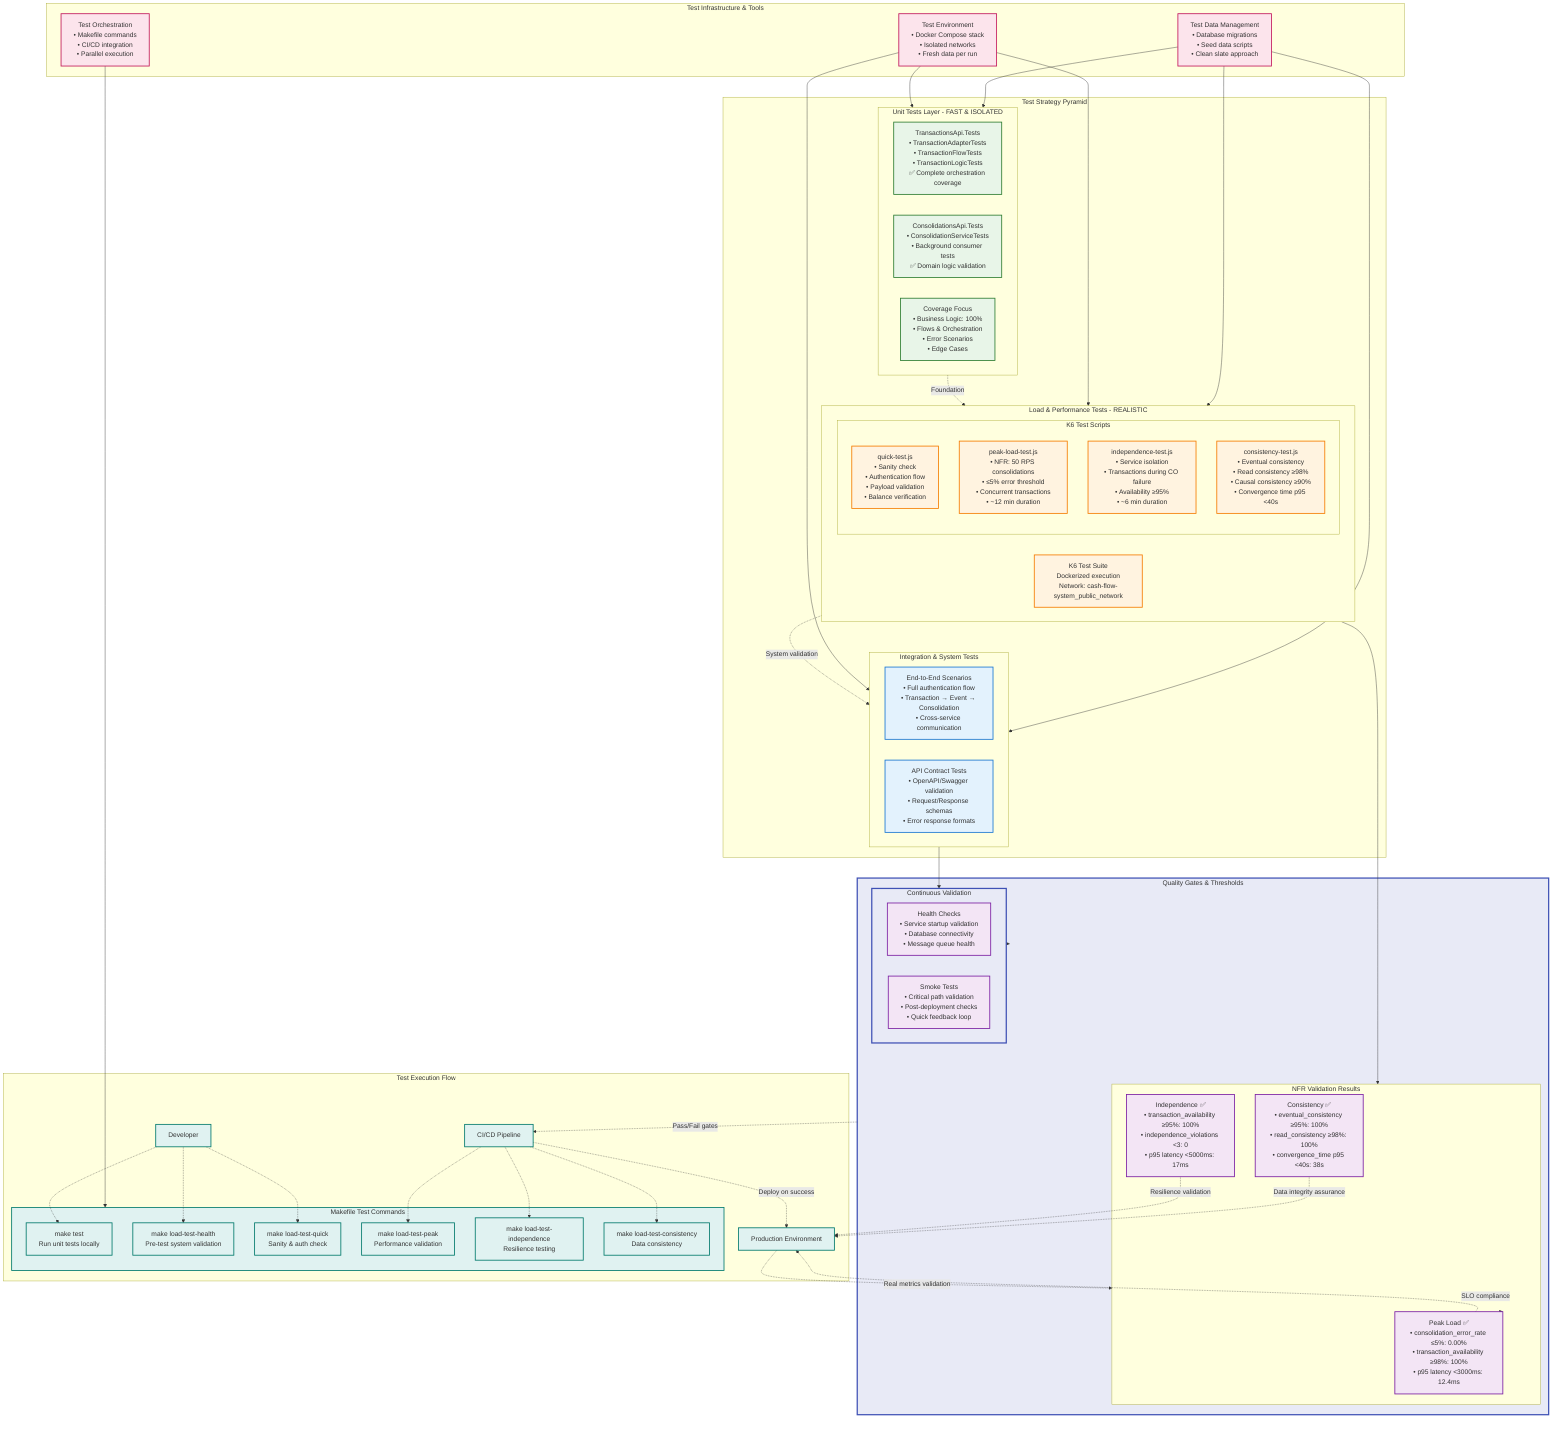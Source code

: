 graph TB
  subgraph TestPyramid[Test Strategy Pyramid]
    subgraph UnitTests[Unit Tests Layer - FAST & ISOLATED]
      TxUnitTests[TransactionsApi.Tests<br/>• TransactionAdapterTests<br/>• TransactionFlowTests<br/>• TransactionLogicTests<br/>✅ Complete orchestration coverage]

      CoUnitTests[ConsolidationsApi.Tests<br/>• ConsolidationServiceTests<br/>• Background consumer tests<br/>✅ Domain logic validation]

      UnitCoverage[Coverage Focus<br/>• Business Logic: 100%<br/>• Flows & Orchestration<br/>• Error Scenarios<br/>• Edge Cases]
    end

    subgraph LoadTests[Load & Performance Tests - REALISTIC]
      K6Tests[K6 Test Suite<br/>Dockerized execution<br/>Network: cash-flow-system_public_network]

      subgraph K6Scripts[K6 Test Scripts]
        QuickTest[quick-test.js<br/>• Sanity check<br/>• Authentication flow<br/>• Payload validation<br/>• Balance verification]

        PeakTest[peak-load-test.js<br/>• NFR: 50 RPS consolidations<br/>• ≤5% error threshold<br/>• Concurrent transactions<br/>• ~12 min duration]

        IndependenceTest[independence-test.js<br/>• Service isolation<br/>• Transactions during CO failure<br/>• Availability ≥95%<br/>• ~6 min duration]

        ConsistencyTest[consistency-test.js<br/>• Eventual consistency<br/>• Read consistency ≥98%<br/>• Causal consistency ≥90%<br/>• Convergence time p95 <40s]
      end
    end

    subgraph Integration[Integration & System Tests]
      SystemTests[End-to-End Scenarios<br/>• Full authentication flow<br/>• Transaction → Event → Consolidation<br/>• Cross-service communication]

      ContractTests[API Contract Tests<br/>• OpenAPI/Swagger validation<br/>• Request/Response schemas<br/>• Error response formats]
    end
  end

  subgraph TestInfrastructure[Test Infrastructure & Tools]
    TestEnvironment[Test Environment<br/>• Docker Compose stack<br/>• Isolated networks<br/>• Fresh data per run]

    TestData[Test Data Management<br/>• Database migrations<br/>• Seed data scripts<br/>• Clean slate approach]

    TestOrchestration[Test Orchestration<br/>• Makefile commands<br/>• CI/CD integration<br/>• Parallel execution]
  end

  subgraph QualityGates[Quality Gates & Thresholds]
    subgraph NFRValidation[NFR Validation Results]
      PeakResults[Peak Load ✅<br/>• consolidation_error_rate ≤5%: 0.00%<br/>• transaction_availability ≥98%: 100%<br/>• p95 latency <3000ms: 12.4ms]

      IndependenceResults[Independence ✅<br/>• transaction_availability ≥95%: 100%<br/>• independence_violations <3: 0<br/>• p95 latency <5000ms: 17ms]

      ConsistencyResults[Consistency ✅<br/>• eventual_consistency ≥95%: 100%<br/>• read_consistency ≥98%: 100%<br/>• convergence_time p95 <40s: 38s]
    end

    subgraph ContinuousValidation[Continuous Validation]
      HealthChecks[Health Checks<br/>• Service startup validation<br/>• Database connectivity<br/>• Message queue health]

      SmokeTests[Smoke Tests<br/>• Critical path validation<br/>• Post-deployment checks<br/>• Quick feedback loop]
    end
  end

  subgraph TestExecution[Test Execution Flow]
    Developer[Developer]
    CI[CI/CD Pipeline]
    Production[Production Environment]

    subgraph TestCommands[Makefile Test Commands]
      MakeTest[make test<br/>Run unit tests locally]
      MakeLoadHealth[make load-test-health<br/>Pre-test system validation]
      MakeLoadQuick[make load-test-quick<br/>Sanity & auth check]
      MakeLoadPeak[make load-test-peak<br/>Performance validation]
      MakeLoadIndependence[make load-test-independence<br/>Resilience testing]
      MakeLoadConsistency[make load-test-consistency<br/>Data consistency]
    end
  end

  %% Test pyramid relationships
  UnitTests -.->|Foundation| LoadTests
  LoadTests -.->|System validation| Integration

  %% Test infrastructure support
  TestEnvironment --> UnitTests & LoadTests & Integration
  TestData --> UnitTests & LoadTests & Integration
  TestOrchestration --> TestCommands

  %% Quality validation
  LoadTests --> NFRValidation
  Integration --> ContinuousValidation
  NFRValidation --> QualityGates
  ContinuousValidation --> QualityGates

  %% Execution flow
  Developer -.-> MakeTest & MakeLoadHealth & MakeLoadQuick
  CI -.-> MakeLoadPeak & MakeLoadIndependence & MakeLoadConsistency
  QualityGates -.->|Pass/Fail gates| CI
  CI -.->|Deploy on success| Production

  %% Test feedback loops
  PeakResults -.->|SLO compliance| Production
  IndependenceResults -.->|Resilience validation| Production
  ConsistencyResults -.->|Data integrity assurance| Production

  %% Monitoring integration
  Production -.->|Real metrics validation| NFRValidation

  %% Styling
  classDef unit fill:#e8f5e8,stroke:#2e7d32,stroke-width:2px
  classDef load fill:#fff3e0,stroke:#f57c00,stroke-width:2px
  classDef integration fill:#e3f2fd,stroke:#1976d2,stroke-width:2px
  classDef infrastructure fill:#fce4ec,stroke:#c2185b,stroke-width:2px
  classDef quality fill:#e8eaf6,stroke:#3f51b5,stroke-width:3px
  classDef execution fill:#e0f2f1,stroke:#00796b,stroke-width:2px
  classDef results fill:#f3e5f5,stroke:#7b1fa2,stroke-width:2px

  class TxUnitTests,CoUnitTests,UnitCoverage unit
  class K6Tests,QuickTest,PeakTest,IndependenceTest,ConsistencyTest load
  class SystemTests,ContractTests integration
  class TestEnvironment,TestData,TestOrchestration infrastructure
  class QualityGates,ContinuousValidation quality
  class Developer,CI,Production,TestCommands,MakeTest,MakeLoadHealth,MakeLoadQuick,MakeLoadPeak,MakeLoadIndependence,MakeLoadConsistency execution
  class PeakResults,IndependenceResults,ConsistencyResults,HealthChecks,SmokeTests results